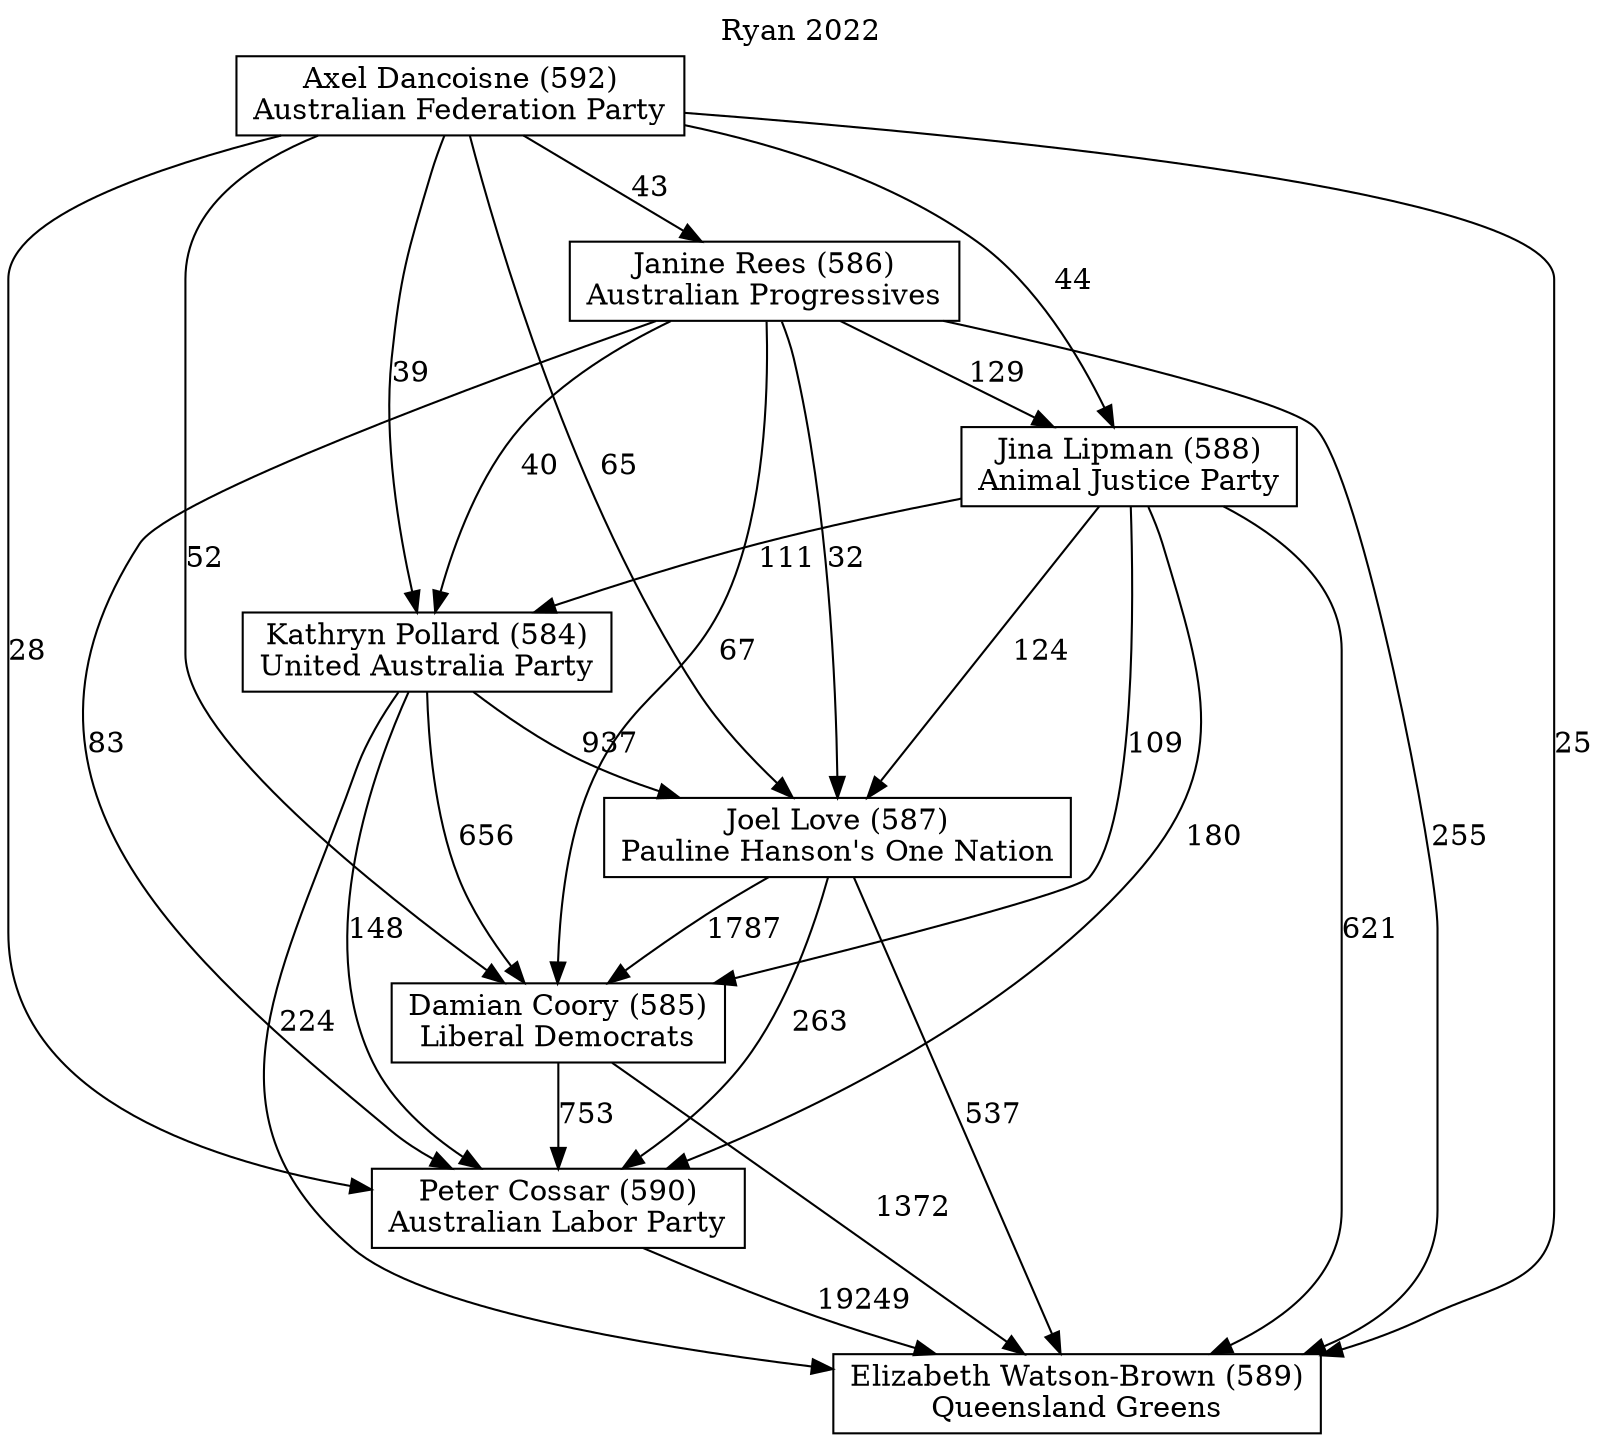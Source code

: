 // House preference flow
digraph "Elizabeth Watson-Brown (589)_Ryan_2022" {
	graph [label="Ryan 2022" labelloc=t mclimit=10]
	node [shape=box]
	"Peter Cossar (590)" [label="Peter Cossar (590)
Australian Labor Party"]
	"Kathryn Pollard (584)" [label="Kathryn Pollard (584)
United Australia Party"]
	"Damian Coory (585)" [label="Damian Coory (585)
Liberal Democrats"]
	"Janine Rees (586)" [label="Janine Rees (586)
Australian Progressives"]
	"Jina Lipman (588)" [label="Jina Lipman (588)
Animal Justice Party"]
	"Joel Love (587)" [label="Joel Love (587)
Pauline Hanson's One Nation"]
	"Elizabeth Watson-Brown (589)" [label="Elizabeth Watson-Brown (589)
Queensland Greens"]
	"Axel Dancoisne (592)" [label="Axel Dancoisne (592)
Australian Federation Party"]
	"Joel Love (587)" -> "Elizabeth Watson-Brown (589)" [label=537]
	"Janine Rees (586)" -> "Elizabeth Watson-Brown (589)" [label=255]
	"Kathryn Pollard (584)" -> "Joel Love (587)" [label=937]
	"Axel Dancoisne (592)" -> "Joel Love (587)" [label=65]
	"Axel Dancoisne (592)" -> "Jina Lipman (588)" [label=44]
	"Axel Dancoisne (592)" -> "Janine Rees (586)" [label=43]
	"Janine Rees (586)" -> "Jina Lipman (588)" [label=129]
	"Janine Rees (586)" -> "Peter Cossar (590)" [label=83]
	"Axel Dancoisne (592)" -> "Damian Coory (585)" [label=52]
	"Jina Lipman (588)" -> "Damian Coory (585)" [label=109]
	"Kathryn Pollard (584)" -> "Elizabeth Watson-Brown (589)" [label=224]
	"Kathryn Pollard (584)" -> "Damian Coory (585)" [label=656]
	"Jina Lipman (588)" -> "Kathryn Pollard (584)" [label=111]
	"Joel Love (587)" -> "Damian Coory (585)" [label=1787]
	"Axel Dancoisne (592)" -> "Kathryn Pollard (584)" [label=39]
	"Axel Dancoisne (592)" -> "Elizabeth Watson-Brown (589)" [label=25]
	"Janine Rees (586)" -> "Kathryn Pollard (584)" [label=40]
	"Jina Lipman (588)" -> "Peter Cossar (590)" [label=180]
	"Jina Lipman (588)" -> "Elizabeth Watson-Brown (589)" [label=621]
	"Damian Coory (585)" -> "Elizabeth Watson-Brown (589)" [label=1372]
	"Damian Coory (585)" -> "Peter Cossar (590)" [label=753]
	"Janine Rees (586)" -> "Joel Love (587)" [label=32]
	"Peter Cossar (590)" -> "Elizabeth Watson-Brown (589)" [label=19249]
	"Joel Love (587)" -> "Peter Cossar (590)" [label=263]
	"Kathryn Pollard (584)" -> "Peter Cossar (590)" [label=148]
	"Jina Lipman (588)" -> "Joel Love (587)" [label=124]
	"Axel Dancoisne (592)" -> "Peter Cossar (590)" [label=28]
	"Janine Rees (586)" -> "Damian Coory (585)" [label=67]
}
